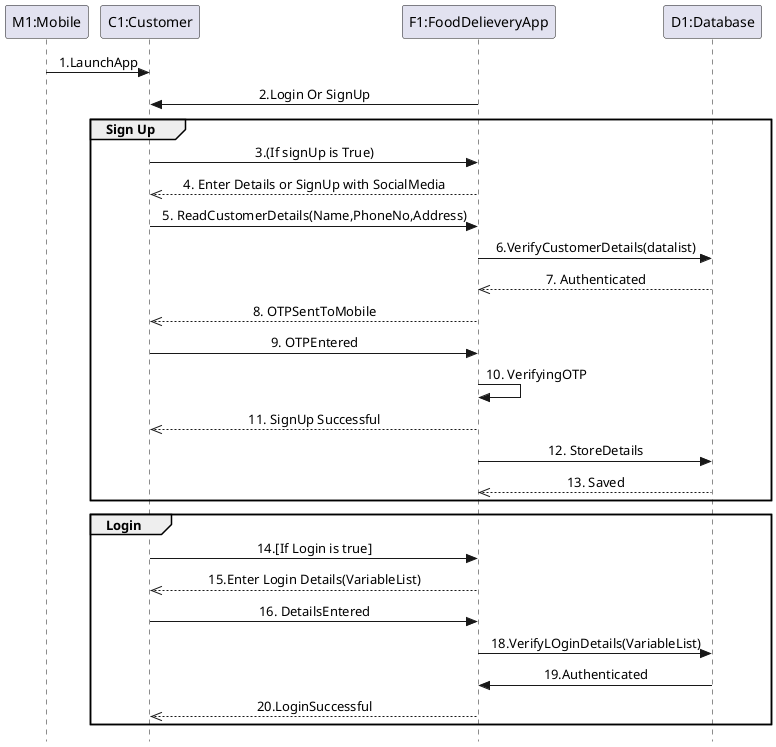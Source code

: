 @startuml interaction_diagram_2

skinparam Style strictuml
skinparam SequenceMessageAlignment center

participant "M1:Mobile" order 10
participant "C1:Customer" order 20
participant "F1:FoodDelieveryApp" order 30
participant "D1:Database" order 40

"M1:Mobile" -> "C1:Customer" : 1.LaunchApp

"F1:FoodDelieveryApp" -> "C1:Customer" : 2.Login Or SignUp

group Sign Up
"C1:Customer" -> "F1:FoodDelieveryApp" : 3.(If signUp is True)
"F1:FoodDelieveryApp" -->> "C1:Customer" : 4. Enter Details or SignUp with SocialMedia
"C1:Customer" -> "F1:FoodDelieveryApp" : 5. ReadCustomerDetails(Name,PhoneNo,Address)
"F1:FoodDelieveryApp" -> "D1:Database" : 6.VerifyCustomerDetails(datalist)
"D1:Database" -->> "F1:FoodDelieveryApp" : 7. Authenticated
"F1:FoodDelieveryApp" -->> "C1:Customer" : 8. OTPSentToMobile
"C1:Customer" -> "F1:FoodDelieveryApp" : 9. OTPEntered
"F1:FoodDelieveryApp" -> "F1:FoodDelieveryApp" : 10. VerifyingOTP
"F1:FoodDelieveryApp" -->> "C1:Customer" : 11. SignUp Successful
"F1:FoodDelieveryApp" -> "D1:Database" : 12. StoreDetails
"D1:Database" -->> "F1:FoodDelieveryApp" : 13. Saved

end

group Login
"C1:Customer" -> "F1:FoodDelieveryApp" : 14.[If Login is true]
"F1:FoodDelieveryApp" -->> "C1:Customer" : 15.Enter Login Details(VariableList)
"C1:Customer" -> "F1:FoodDelieveryApp" : 16. DetailsEntered
"F1:FoodDelieveryApp" -> "D1:Database" : 18.VerifyLOginDetails(VariableList)
"D1:Database" -> "F1:FoodDelieveryApp" : 19.Authenticated
"F1:FoodDelieveryApp" -->> "C1:Customer" : 20.LoginSuccessful

end

@enduml 